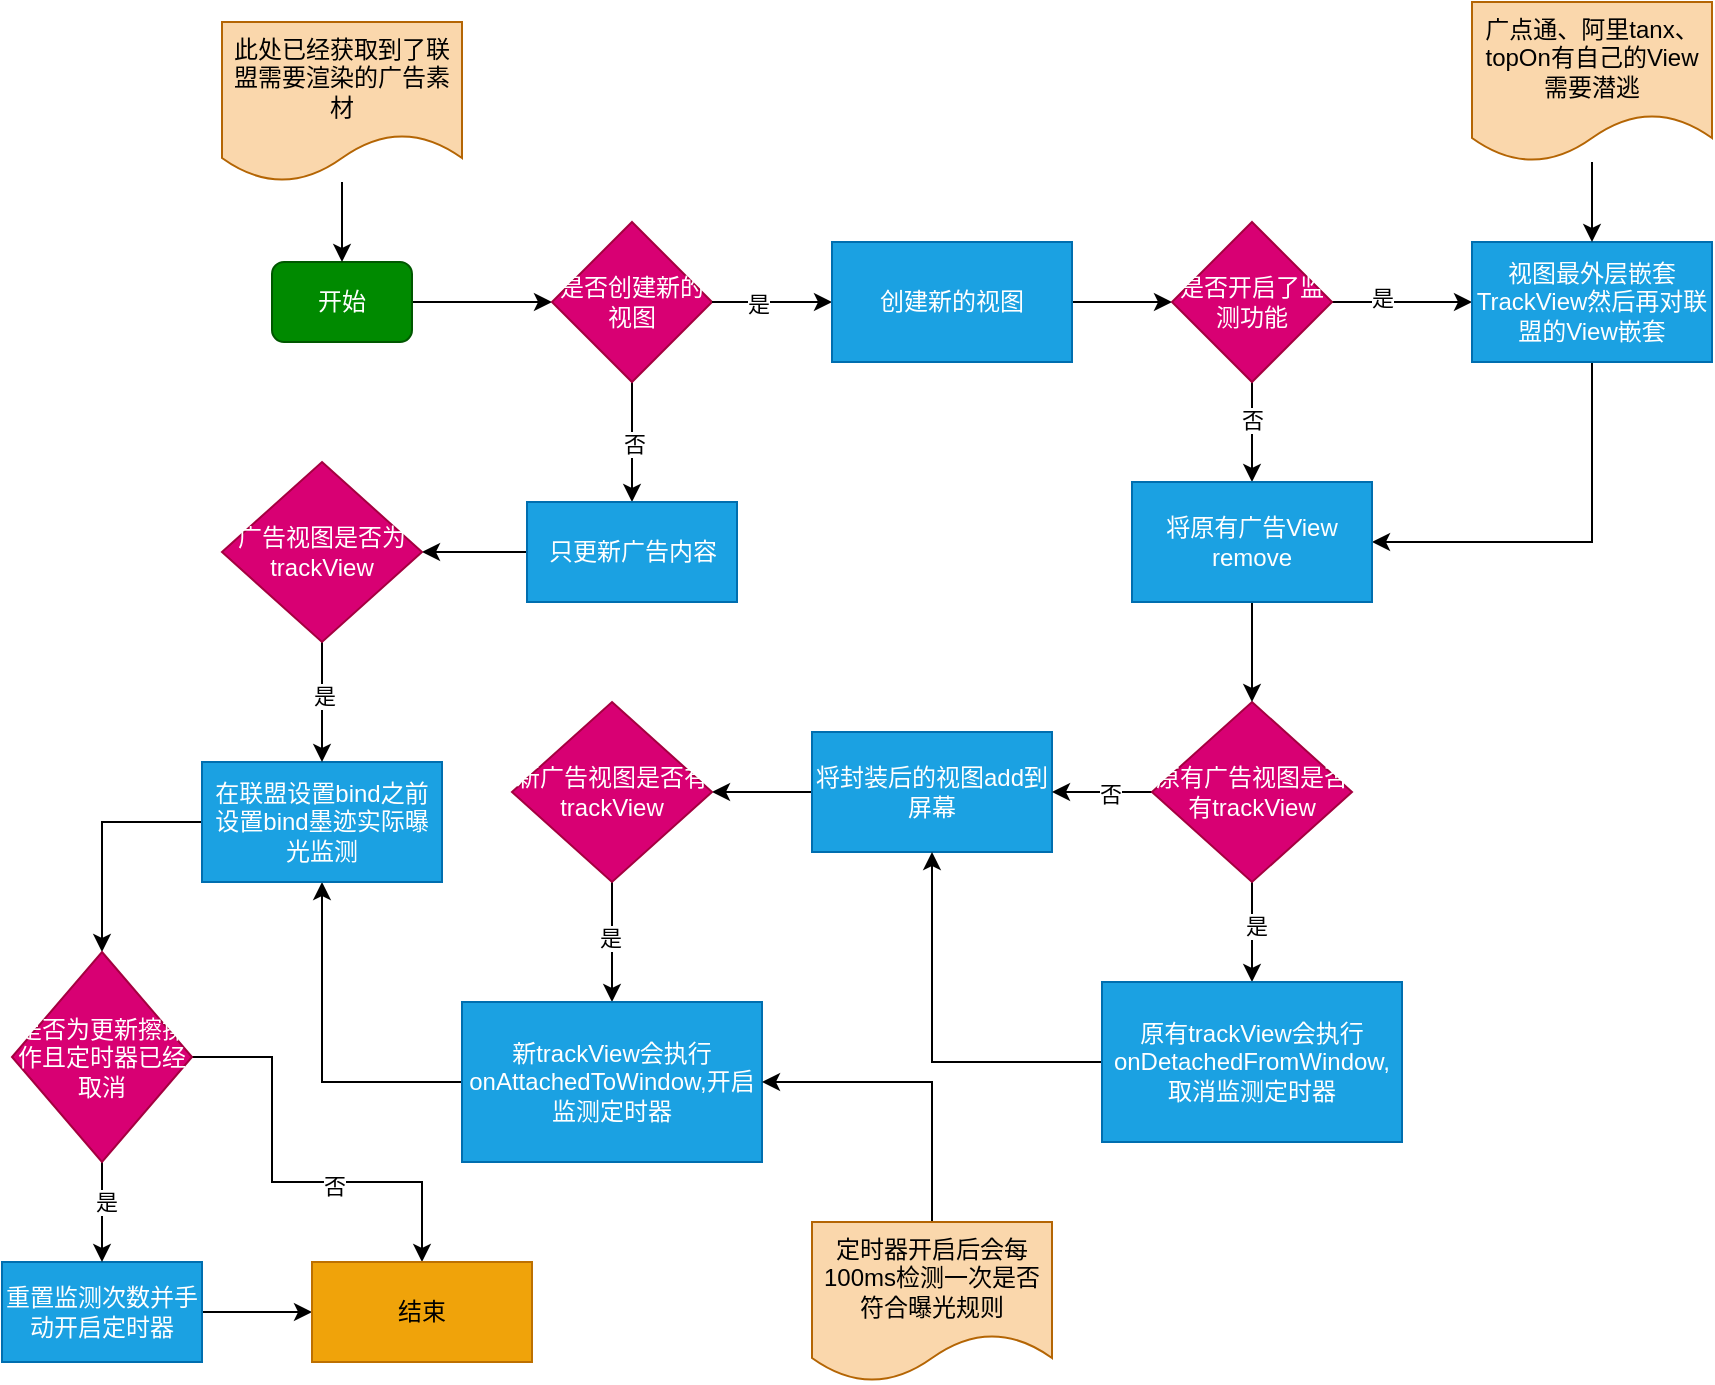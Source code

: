 <mxfile version="22.1.7" type="github">
  <diagram name="第 1 页" id="8cIN7lIMotlaM68IEPHH">
    <mxGraphModel dx="2562" dy="911" grid="1" gridSize="10" guides="1" tooltips="1" connect="1" arrows="1" fold="1" page="1" pageScale="1" pageWidth="827" pageHeight="1169" math="0" shadow="0">
      <root>
        <mxCell id="0" />
        <mxCell id="1" parent="0" />
        <mxCell id="ZVxyEuWgKV_Kws-sNBNM-5" value="" style="edgeStyle=orthogonalEdgeStyle;rounded=0;orthogonalLoop=1;jettySize=auto;html=1;" edge="1" parent="1" source="ZVxyEuWgKV_Kws-sNBNM-1" target="ZVxyEuWgKV_Kws-sNBNM-4">
          <mxGeometry relative="1" as="geometry" />
        </mxCell>
        <mxCell id="ZVxyEuWgKV_Kws-sNBNM-1" value="开始" style="rounded=1;whiteSpace=wrap;html=1;fillColor=#008a00;fontColor=#ffffff;strokeColor=#005700;" vertex="1" parent="1">
          <mxGeometry x="60" y="260" width="70" height="40" as="geometry" />
        </mxCell>
        <mxCell id="ZVxyEuWgKV_Kws-sNBNM-3" value="" style="edgeStyle=orthogonalEdgeStyle;rounded=0;orthogonalLoop=1;jettySize=auto;html=1;" edge="1" parent="1" source="ZVxyEuWgKV_Kws-sNBNM-2" target="ZVxyEuWgKV_Kws-sNBNM-1">
          <mxGeometry relative="1" as="geometry" />
        </mxCell>
        <mxCell id="ZVxyEuWgKV_Kws-sNBNM-2" value="此处已经获取到了联盟需要渲染的广告素材" style="shape=document;whiteSpace=wrap;html=1;boundedLbl=1;fillColor=#fad7ac;strokeColor=#b46504;" vertex="1" parent="1">
          <mxGeometry x="35" y="140" width="120" height="80" as="geometry" />
        </mxCell>
        <mxCell id="ZVxyEuWgKV_Kws-sNBNM-7" value="" style="edgeStyle=orthogonalEdgeStyle;rounded=0;orthogonalLoop=1;jettySize=auto;html=1;" edge="1" parent="1" source="ZVxyEuWgKV_Kws-sNBNM-9" target="ZVxyEuWgKV_Kws-sNBNM-6">
          <mxGeometry relative="1" as="geometry" />
        </mxCell>
        <mxCell id="ZVxyEuWgKV_Kws-sNBNM-49" value="" style="edgeStyle=orthogonalEdgeStyle;rounded=0;orthogonalLoop=1;jettySize=auto;html=1;" edge="1" parent="1" source="ZVxyEuWgKV_Kws-sNBNM-4" target="ZVxyEuWgKV_Kws-sNBNM-43">
          <mxGeometry relative="1" as="geometry" />
        </mxCell>
        <mxCell id="ZVxyEuWgKV_Kws-sNBNM-50" value="否" style="edgeLabel;html=1;align=center;verticalAlign=middle;resizable=0;points=[];" vertex="1" connectable="0" parent="ZVxyEuWgKV_Kws-sNBNM-49">
          <mxGeometry x="0.033" y="1" relative="1" as="geometry">
            <mxPoint as="offset" />
          </mxGeometry>
        </mxCell>
        <mxCell id="ZVxyEuWgKV_Kws-sNBNM-4" value="是否创建新的视图" style="rhombus;whiteSpace=wrap;html=1;fillColor=#d80073;fontColor=#ffffff;strokeColor=#A50040;" vertex="1" parent="1">
          <mxGeometry x="200" y="240" width="80" height="80" as="geometry" />
        </mxCell>
        <mxCell id="ZVxyEuWgKV_Kws-sNBNM-15" value="" style="edgeStyle=orthogonalEdgeStyle;rounded=0;orthogonalLoop=1;jettySize=auto;html=1;" edge="1" parent="1" source="ZVxyEuWgKV_Kws-sNBNM-6" target="ZVxyEuWgKV_Kws-sNBNM-14">
          <mxGeometry relative="1" as="geometry" />
        </mxCell>
        <mxCell id="ZVxyEuWgKV_Kws-sNBNM-18" value="是" style="edgeLabel;html=1;align=center;verticalAlign=middle;resizable=0;points=[];" vertex="1" connectable="0" parent="ZVxyEuWgKV_Kws-sNBNM-15">
          <mxGeometry x="-0.3" y="2" relative="1" as="geometry">
            <mxPoint as="offset" />
          </mxGeometry>
        </mxCell>
        <mxCell id="ZVxyEuWgKV_Kws-sNBNM-29" value="" style="edgeStyle=orthogonalEdgeStyle;rounded=0;orthogonalLoop=1;jettySize=auto;html=1;" edge="1" parent="1" source="ZVxyEuWgKV_Kws-sNBNM-6" target="ZVxyEuWgKV_Kws-sNBNM-27">
          <mxGeometry relative="1" as="geometry" />
        </mxCell>
        <mxCell id="ZVxyEuWgKV_Kws-sNBNM-30" value="否" style="edgeLabel;html=1;align=center;verticalAlign=middle;resizable=0;points=[];" vertex="1" connectable="0" parent="ZVxyEuWgKV_Kws-sNBNM-29">
          <mxGeometry x="-0.24" relative="1" as="geometry">
            <mxPoint as="offset" />
          </mxGeometry>
        </mxCell>
        <mxCell id="ZVxyEuWgKV_Kws-sNBNM-6" value="是否开启了监测功能" style="rhombus;whiteSpace=wrap;html=1;rounded=0;fillColor=#d80073;fontColor=#ffffff;strokeColor=#A50040;" vertex="1" parent="1">
          <mxGeometry x="510" y="240" width="80" height="80" as="geometry" />
        </mxCell>
        <mxCell id="ZVxyEuWgKV_Kws-sNBNM-12" value="" style="edgeStyle=orthogonalEdgeStyle;rounded=0;orthogonalLoop=1;jettySize=auto;html=1;" edge="1" parent="1" source="ZVxyEuWgKV_Kws-sNBNM-4" target="ZVxyEuWgKV_Kws-sNBNM-9">
          <mxGeometry relative="1" as="geometry">
            <mxPoint x="280" y="280" as="sourcePoint" />
            <mxPoint x="660" y="270" as="targetPoint" />
          </mxGeometry>
        </mxCell>
        <mxCell id="ZVxyEuWgKV_Kws-sNBNM-13" value="是" style="edgeLabel;html=1;align=center;verticalAlign=middle;resizable=0;points=[];" vertex="1" connectable="0" parent="ZVxyEuWgKV_Kws-sNBNM-12">
          <mxGeometry x="-0.236" y="-1" relative="1" as="geometry">
            <mxPoint as="offset" />
          </mxGeometry>
        </mxCell>
        <mxCell id="ZVxyEuWgKV_Kws-sNBNM-9" value="创建新的视图" style="whiteSpace=wrap;html=1;rounded=0;fillColor=#1ba1e2;fontColor=#ffffff;strokeColor=#006EAF;" vertex="1" parent="1">
          <mxGeometry x="340" y="250" width="120" height="60" as="geometry" />
        </mxCell>
        <mxCell id="ZVxyEuWgKV_Kws-sNBNM-28" style="edgeStyle=orthogonalEdgeStyle;rounded=0;orthogonalLoop=1;jettySize=auto;html=1;entryX=1;entryY=0.5;entryDx=0;entryDy=0;" edge="1" parent="1" source="ZVxyEuWgKV_Kws-sNBNM-14" target="ZVxyEuWgKV_Kws-sNBNM-27">
          <mxGeometry relative="1" as="geometry">
            <Array as="points">
              <mxPoint x="720" y="400" />
            </Array>
          </mxGeometry>
        </mxCell>
        <mxCell id="ZVxyEuWgKV_Kws-sNBNM-14" value="视图最外层嵌套TrackView然后再对联盟的View嵌套" style="whiteSpace=wrap;html=1;rounded=0;fillColor=#1ba1e2;fontColor=#ffffff;strokeColor=#006EAF;" vertex="1" parent="1">
          <mxGeometry x="660" y="250" width="120" height="60" as="geometry" />
        </mxCell>
        <mxCell id="ZVxyEuWgKV_Kws-sNBNM-17" value="" style="edgeStyle=orthogonalEdgeStyle;rounded=0;orthogonalLoop=1;jettySize=auto;html=1;" edge="1" parent="1" source="ZVxyEuWgKV_Kws-sNBNM-16" target="ZVxyEuWgKV_Kws-sNBNM-14">
          <mxGeometry relative="1" as="geometry" />
        </mxCell>
        <mxCell id="ZVxyEuWgKV_Kws-sNBNM-16" value="广点通、阿里tanx、topOn有自己的View需要潜逃" style="shape=document;whiteSpace=wrap;html=1;boundedLbl=1;fillColor=#fad7ac;strokeColor=#b46504;" vertex="1" parent="1">
          <mxGeometry x="660" y="130" width="120" height="80" as="geometry" />
        </mxCell>
        <mxCell id="ZVxyEuWgKV_Kws-sNBNM-37" value="" style="edgeStyle=orthogonalEdgeStyle;rounded=0;orthogonalLoop=1;jettySize=auto;html=1;" edge="1" parent="1" source="ZVxyEuWgKV_Kws-sNBNM-19" target="ZVxyEuWgKV_Kws-sNBNM-36">
          <mxGeometry relative="1" as="geometry" />
        </mxCell>
        <mxCell id="ZVxyEuWgKV_Kws-sNBNM-19" value="将封装后的视图add到屏幕" style="whiteSpace=wrap;html=1;rounded=0;fillColor=#1ba1e2;fontColor=#ffffff;strokeColor=#006EAF;" vertex="1" parent="1">
          <mxGeometry x="330" y="495" width="120" height="60" as="geometry" />
        </mxCell>
        <mxCell id="ZVxyEuWgKV_Kws-sNBNM-26" value="" style="edgeStyle=orthogonalEdgeStyle;rounded=0;orthogonalLoop=1;jettySize=auto;html=1;" edge="1" parent="1" source="ZVxyEuWgKV_Kws-sNBNM-23" target="ZVxyEuWgKV_Kws-sNBNM-25">
          <mxGeometry relative="1" as="geometry" />
        </mxCell>
        <mxCell id="ZVxyEuWgKV_Kws-sNBNM-34" value="是" style="edgeLabel;html=1;align=center;verticalAlign=middle;resizable=0;points=[];" vertex="1" connectable="0" parent="ZVxyEuWgKV_Kws-sNBNM-26">
          <mxGeometry x="-0.14" y="2" relative="1" as="geometry">
            <mxPoint as="offset" />
          </mxGeometry>
        </mxCell>
        <mxCell id="ZVxyEuWgKV_Kws-sNBNM-32" value="" style="edgeStyle=orthogonalEdgeStyle;rounded=0;orthogonalLoop=1;jettySize=auto;html=1;" edge="1" parent="1" source="ZVxyEuWgKV_Kws-sNBNM-23" target="ZVxyEuWgKV_Kws-sNBNM-19">
          <mxGeometry relative="1" as="geometry" />
        </mxCell>
        <mxCell id="ZVxyEuWgKV_Kws-sNBNM-33" value="否" style="edgeLabel;html=1;align=center;verticalAlign=middle;resizable=0;points=[];" vertex="1" connectable="0" parent="ZVxyEuWgKV_Kws-sNBNM-32">
          <mxGeometry x="-0.167" y="1" relative="1" as="geometry">
            <mxPoint as="offset" />
          </mxGeometry>
        </mxCell>
        <mxCell id="ZVxyEuWgKV_Kws-sNBNM-23" value="原有广告视图是否有trackView" style="rhombus;whiteSpace=wrap;html=1;rounded=0;fillColor=#d80073;fontColor=#ffffff;strokeColor=#A50040;" vertex="1" parent="1">
          <mxGeometry x="500" y="480" width="100" height="90" as="geometry" />
        </mxCell>
        <mxCell id="ZVxyEuWgKV_Kws-sNBNM-35" style="edgeStyle=orthogonalEdgeStyle;rounded=0;orthogonalLoop=1;jettySize=auto;html=1;entryX=0.5;entryY=1;entryDx=0;entryDy=0;" edge="1" parent="1" source="ZVxyEuWgKV_Kws-sNBNM-25" target="ZVxyEuWgKV_Kws-sNBNM-19">
          <mxGeometry relative="1" as="geometry" />
        </mxCell>
        <mxCell id="ZVxyEuWgKV_Kws-sNBNM-25" value="原有trackView会执行onDetachedFromWindow,取消监测定时器" style="whiteSpace=wrap;html=1;rounded=0;fillColor=#1ba1e2;fontColor=#ffffff;strokeColor=#006EAF;" vertex="1" parent="1">
          <mxGeometry x="475" y="620" width="150" height="80" as="geometry" />
        </mxCell>
        <mxCell id="ZVxyEuWgKV_Kws-sNBNM-31" value="" style="edgeStyle=orthogonalEdgeStyle;rounded=0;orthogonalLoop=1;jettySize=auto;html=1;" edge="1" parent="1" source="ZVxyEuWgKV_Kws-sNBNM-27" target="ZVxyEuWgKV_Kws-sNBNM-23">
          <mxGeometry relative="1" as="geometry" />
        </mxCell>
        <mxCell id="ZVxyEuWgKV_Kws-sNBNM-27" value="将原有广告View remove" style="whiteSpace=wrap;html=1;rounded=0;fillColor=#1ba1e2;fontColor=#ffffff;strokeColor=#006EAF;" vertex="1" parent="1">
          <mxGeometry x="490" y="370" width="120" height="60" as="geometry" />
        </mxCell>
        <mxCell id="ZVxyEuWgKV_Kws-sNBNM-39" value="" style="edgeStyle=orthogonalEdgeStyle;rounded=0;orthogonalLoop=1;jettySize=auto;html=1;" edge="1" parent="1" source="ZVxyEuWgKV_Kws-sNBNM-36" target="ZVxyEuWgKV_Kws-sNBNM-38">
          <mxGeometry relative="1" as="geometry" />
        </mxCell>
        <mxCell id="ZVxyEuWgKV_Kws-sNBNM-40" value="是" style="edgeLabel;html=1;align=center;verticalAlign=middle;resizable=0;points=[];" vertex="1" connectable="0" parent="ZVxyEuWgKV_Kws-sNBNM-39">
          <mxGeometry x="-0.117" y="-1" relative="1" as="geometry">
            <mxPoint y="1" as="offset" />
          </mxGeometry>
        </mxCell>
        <mxCell id="ZVxyEuWgKV_Kws-sNBNM-36" value="新广告视图是否有trackView" style="rhombus;whiteSpace=wrap;html=1;rounded=0;fillColor=#d80073;fontColor=#ffffff;strokeColor=#A50040;" vertex="1" parent="1">
          <mxGeometry x="180" y="480" width="100" height="90" as="geometry" />
        </mxCell>
        <mxCell id="ZVxyEuWgKV_Kws-sNBNM-42" value="" style="edgeStyle=orthogonalEdgeStyle;rounded=0;orthogonalLoop=1;jettySize=auto;html=1;" edge="1" parent="1" source="ZVxyEuWgKV_Kws-sNBNM-38" target="ZVxyEuWgKV_Kws-sNBNM-41">
          <mxGeometry relative="1" as="geometry" />
        </mxCell>
        <mxCell id="ZVxyEuWgKV_Kws-sNBNM-38" value="新trackView会执行onAttachedToWindow,开启&lt;span style=&quot;background-color: initial;&quot;&gt;监测定时器&lt;/span&gt;" style="whiteSpace=wrap;html=1;rounded=0;fillColor=#1ba1e2;fontColor=#ffffff;strokeColor=#006EAF;" vertex="1" parent="1">
          <mxGeometry x="155" y="630" width="150" height="80" as="geometry" />
        </mxCell>
        <mxCell id="ZVxyEuWgKV_Kws-sNBNM-58" style="edgeStyle=orthogonalEdgeStyle;rounded=0;orthogonalLoop=1;jettySize=auto;html=1;entryX=0.5;entryY=0;entryDx=0;entryDy=0;" edge="1" parent="1" source="ZVxyEuWgKV_Kws-sNBNM-41" target="ZVxyEuWgKV_Kws-sNBNM-56">
          <mxGeometry relative="1" as="geometry">
            <mxPoint y="630" as="targetPoint" />
          </mxGeometry>
        </mxCell>
        <mxCell id="ZVxyEuWgKV_Kws-sNBNM-41" value="在联盟设置bind之前设置bind墨迹实际曝光监测" style="whiteSpace=wrap;html=1;rounded=0;fillColor=#1ba1e2;fontColor=#ffffff;strokeColor=#006EAF;" vertex="1" parent="1">
          <mxGeometry x="25" y="510" width="120" height="60" as="geometry" />
        </mxCell>
        <mxCell id="ZVxyEuWgKV_Kws-sNBNM-47" value="" style="edgeStyle=orthogonalEdgeStyle;rounded=0;orthogonalLoop=1;jettySize=auto;html=1;" edge="1" parent="1" source="ZVxyEuWgKV_Kws-sNBNM-43" target="ZVxyEuWgKV_Kws-sNBNM-46">
          <mxGeometry relative="1" as="geometry" />
        </mxCell>
        <mxCell id="ZVxyEuWgKV_Kws-sNBNM-43" value="只更新广告内容" style="whiteSpace=wrap;html=1;rounded=0;fillColor=#1ba1e2;fontColor=#ffffff;strokeColor=#006EAF;" vertex="1" parent="1">
          <mxGeometry x="187.5" y="380" width="105" height="50" as="geometry" />
        </mxCell>
        <mxCell id="ZVxyEuWgKV_Kws-sNBNM-51" value="" style="edgeStyle=orthogonalEdgeStyle;rounded=0;orthogonalLoop=1;jettySize=auto;html=1;entryX=0.5;entryY=0;entryDx=0;entryDy=0;" edge="1" parent="1" source="ZVxyEuWgKV_Kws-sNBNM-46" target="ZVxyEuWgKV_Kws-sNBNM-41">
          <mxGeometry relative="1" as="geometry">
            <mxPoint x="95" y="500" as="targetPoint" />
          </mxGeometry>
        </mxCell>
        <mxCell id="ZVxyEuWgKV_Kws-sNBNM-52" value="是" style="edgeLabel;html=1;align=center;verticalAlign=middle;resizable=0;points=[];" vertex="1" connectable="0" parent="ZVxyEuWgKV_Kws-sNBNM-51">
          <mxGeometry x="-0.111" y="1" relative="1" as="geometry">
            <mxPoint as="offset" />
          </mxGeometry>
        </mxCell>
        <mxCell id="ZVxyEuWgKV_Kws-sNBNM-46" value="广告视图是否为trackView" style="rhombus;whiteSpace=wrap;html=1;rounded=0;fillColor=#d80073;fontColor=#ffffff;strokeColor=#A50040;" vertex="1" parent="1">
          <mxGeometry x="35" y="360" width="100" height="90" as="geometry" />
        </mxCell>
        <mxCell id="ZVxyEuWgKV_Kws-sNBNM-63" value="" style="edgeStyle=orthogonalEdgeStyle;rounded=0;orthogonalLoop=1;jettySize=auto;html=1;" edge="1" parent="1" source="ZVxyEuWgKV_Kws-sNBNM-53" target="ZVxyEuWgKV_Kws-sNBNM-62">
          <mxGeometry relative="1" as="geometry" />
        </mxCell>
        <mxCell id="ZVxyEuWgKV_Kws-sNBNM-53" value="重置监测次数并手动开启定时器" style="whiteSpace=wrap;html=1;rounded=0;fillColor=#1ba1e2;fontColor=#ffffff;strokeColor=#006EAF;" vertex="1" parent="1">
          <mxGeometry x="-75" y="760" width="100" height="50" as="geometry" />
        </mxCell>
        <mxCell id="ZVxyEuWgKV_Kws-sNBNM-60" value="" style="edgeStyle=orthogonalEdgeStyle;rounded=0;orthogonalLoop=1;jettySize=auto;html=1;" edge="1" parent="1" source="ZVxyEuWgKV_Kws-sNBNM-56" target="ZVxyEuWgKV_Kws-sNBNM-53">
          <mxGeometry relative="1" as="geometry" />
        </mxCell>
        <mxCell id="ZVxyEuWgKV_Kws-sNBNM-61" value="是" style="edgeLabel;html=1;align=center;verticalAlign=middle;resizable=0;points=[];" vertex="1" connectable="0" parent="ZVxyEuWgKV_Kws-sNBNM-60">
          <mxGeometry x="-0.22" y="2" relative="1" as="geometry">
            <mxPoint as="offset" />
          </mxGeometry>
        </mxCell>
        <mxCell id="ZVxyEuWgKV_Kws-sNBNM-64" style="edgeStyle=orthogonalEdgeStyle;rounded=0;orthogonalLoop=1;jettySize=auto;html=1;entryX=0.5;entryY=0;entryDx=0;entryDy=0;" edge="1" parent="1" source="ZVxyEuWgKV_Kws-sNBNM-56" target="ZVxyEuWgKV_Kws-sNBNM-62">
          <mxGeometry relative="1" as="geometry">
            <Array as="points">
              <mxPoint x="60" y="658" />
              <mxPoint x="60" y="720" />
              <mxPoint x="135" y="720" />
            </Array>
          </mxGeometry>
        </mxCell>
        <mxCell id="ZVxyEuWgKV_Kws-sNBNM-65" value="否" style="edgeLabel;html=1;align=center;verticalAlign=middle;resizable=0;points=[];" vertex="1" connectable="0" parent="ZVxyEuWgKV_Kws-sNBNM-64">
          <mxGeometry x="0.223" y="-1" relative="1" as="geometry">
            <mxPoint y="1" as="offset" />
          </mxGeometry>
        </mxCell>
        <mxCell id="ZVxyEuWgKV_Kws-sNBNM-56" value="是否为更新擦操作且定时器已经取消" style="rhombus;whiteSpace=wrap;html=1;rounded=0;fillColor=#d80073;fontColor=#ffffff;strokeColor=#A50040;" vertex="1" parent="1">
          <mxGeometry x="-70" y="605" width="90" height="105" as="geometry" />
        </mxCell>
        <mxCell id="ZVxyEuWgKV_Kws-sNBNM-62" value="结束" style="whiteSpace=wrap;html=1;fillColor=#f0a30a;fontColor=#000000;strokeColor=#BD7000;" vertex="1" parent="1">
          <mxGeometry x="80" y="760" width="110" height="50" as="geometry" />
        </mxCell>
        <mxCell id="ZVxyEuWgKV_Kws-sNBNM-67" style="edgeStyle=orthogonalEdgeStyle;rounded=0;orthogonalLoop=1;jettySize=auto;html=1;entryX=1;entryY=0.5;entryDx=0;entryDy=0;" edge="1" parent="1" source="ZVxyEuWgKV_Kws-sNBNM-66" target="ZVxyEuWgKV_Kws-sNBNM-38">
          <mxGeometry relative="1" as="geometry">
            <Array as="points">
              <mxPoint x="390" y="670" />
            </Array>
          </mxGeometry>
        </mxCell>
        <mxCell id="ZVxyEuWgKV_Kws-sNBNM-66" value="定时器开启后会每100ms检测一次是否符合曝光规则" style="shape=document;whiteSpace=wrap;html=1;boundedLbl=1;fillColor=#fad7ac;strokeColor=#b46504;" vertex="1" parent="1">
          <mxGeometry x="330" y="740" width="120" height="80" as="geometry" />
        </mxCell>
      </root>
    </mxGraphModel>
  </diagram>
</mxfile>
